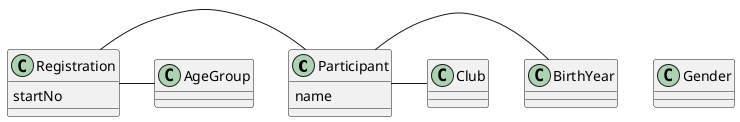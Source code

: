 ﻿@startuml


class Participant {
  name
}

class Registration {
  startNo
}

class BirthYear {
}

class AgeGroup {
}

class Gender {
}

class Club {
}


Registration - Participant
Participant - BirthYear
Participant - Club
Registration - AgeGroup

@enduml